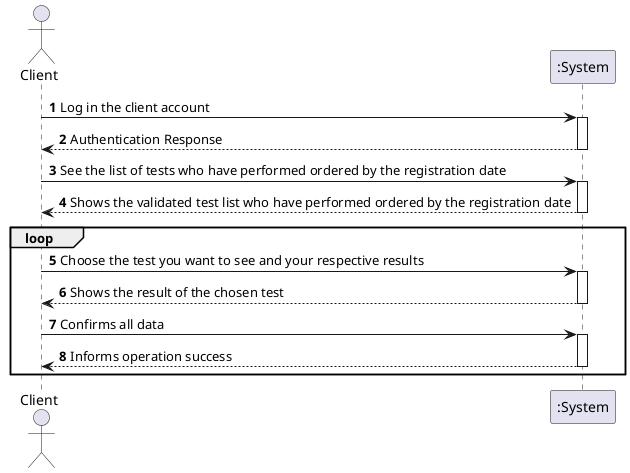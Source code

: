 @startuml
autonumber
'hide footbox
actor "Client" as CLIENT

participant ":System" as SYSTEM

CLIENT -> SYSTEM : Log in the client account
activate SYSTEM

SYSTEM --> CLIENT : Authentication Response
deactivate SYSTEM

CLIENT -> SYSTEM : See the list of tests who have performed ordered by the registration date
activate SYSTEM
SYSTEM --> CLIENT : Shows the validated test list who have performed ordered by the registration date
deactivate SYSTEM
loop
CLIENT -> SYSTEM : Choose the test you want to see and your respective results
activate SYSTEM
SYSTEM --> CLIENT : Shows the result of the chosen test
deactivate SYSTEM
CLIENT -> SYSTEM : Confirms all data
activate SYSTEM
SYSTEM --> CLIENT : Informs operation success
deactivate SYSTEM
end

@enduml